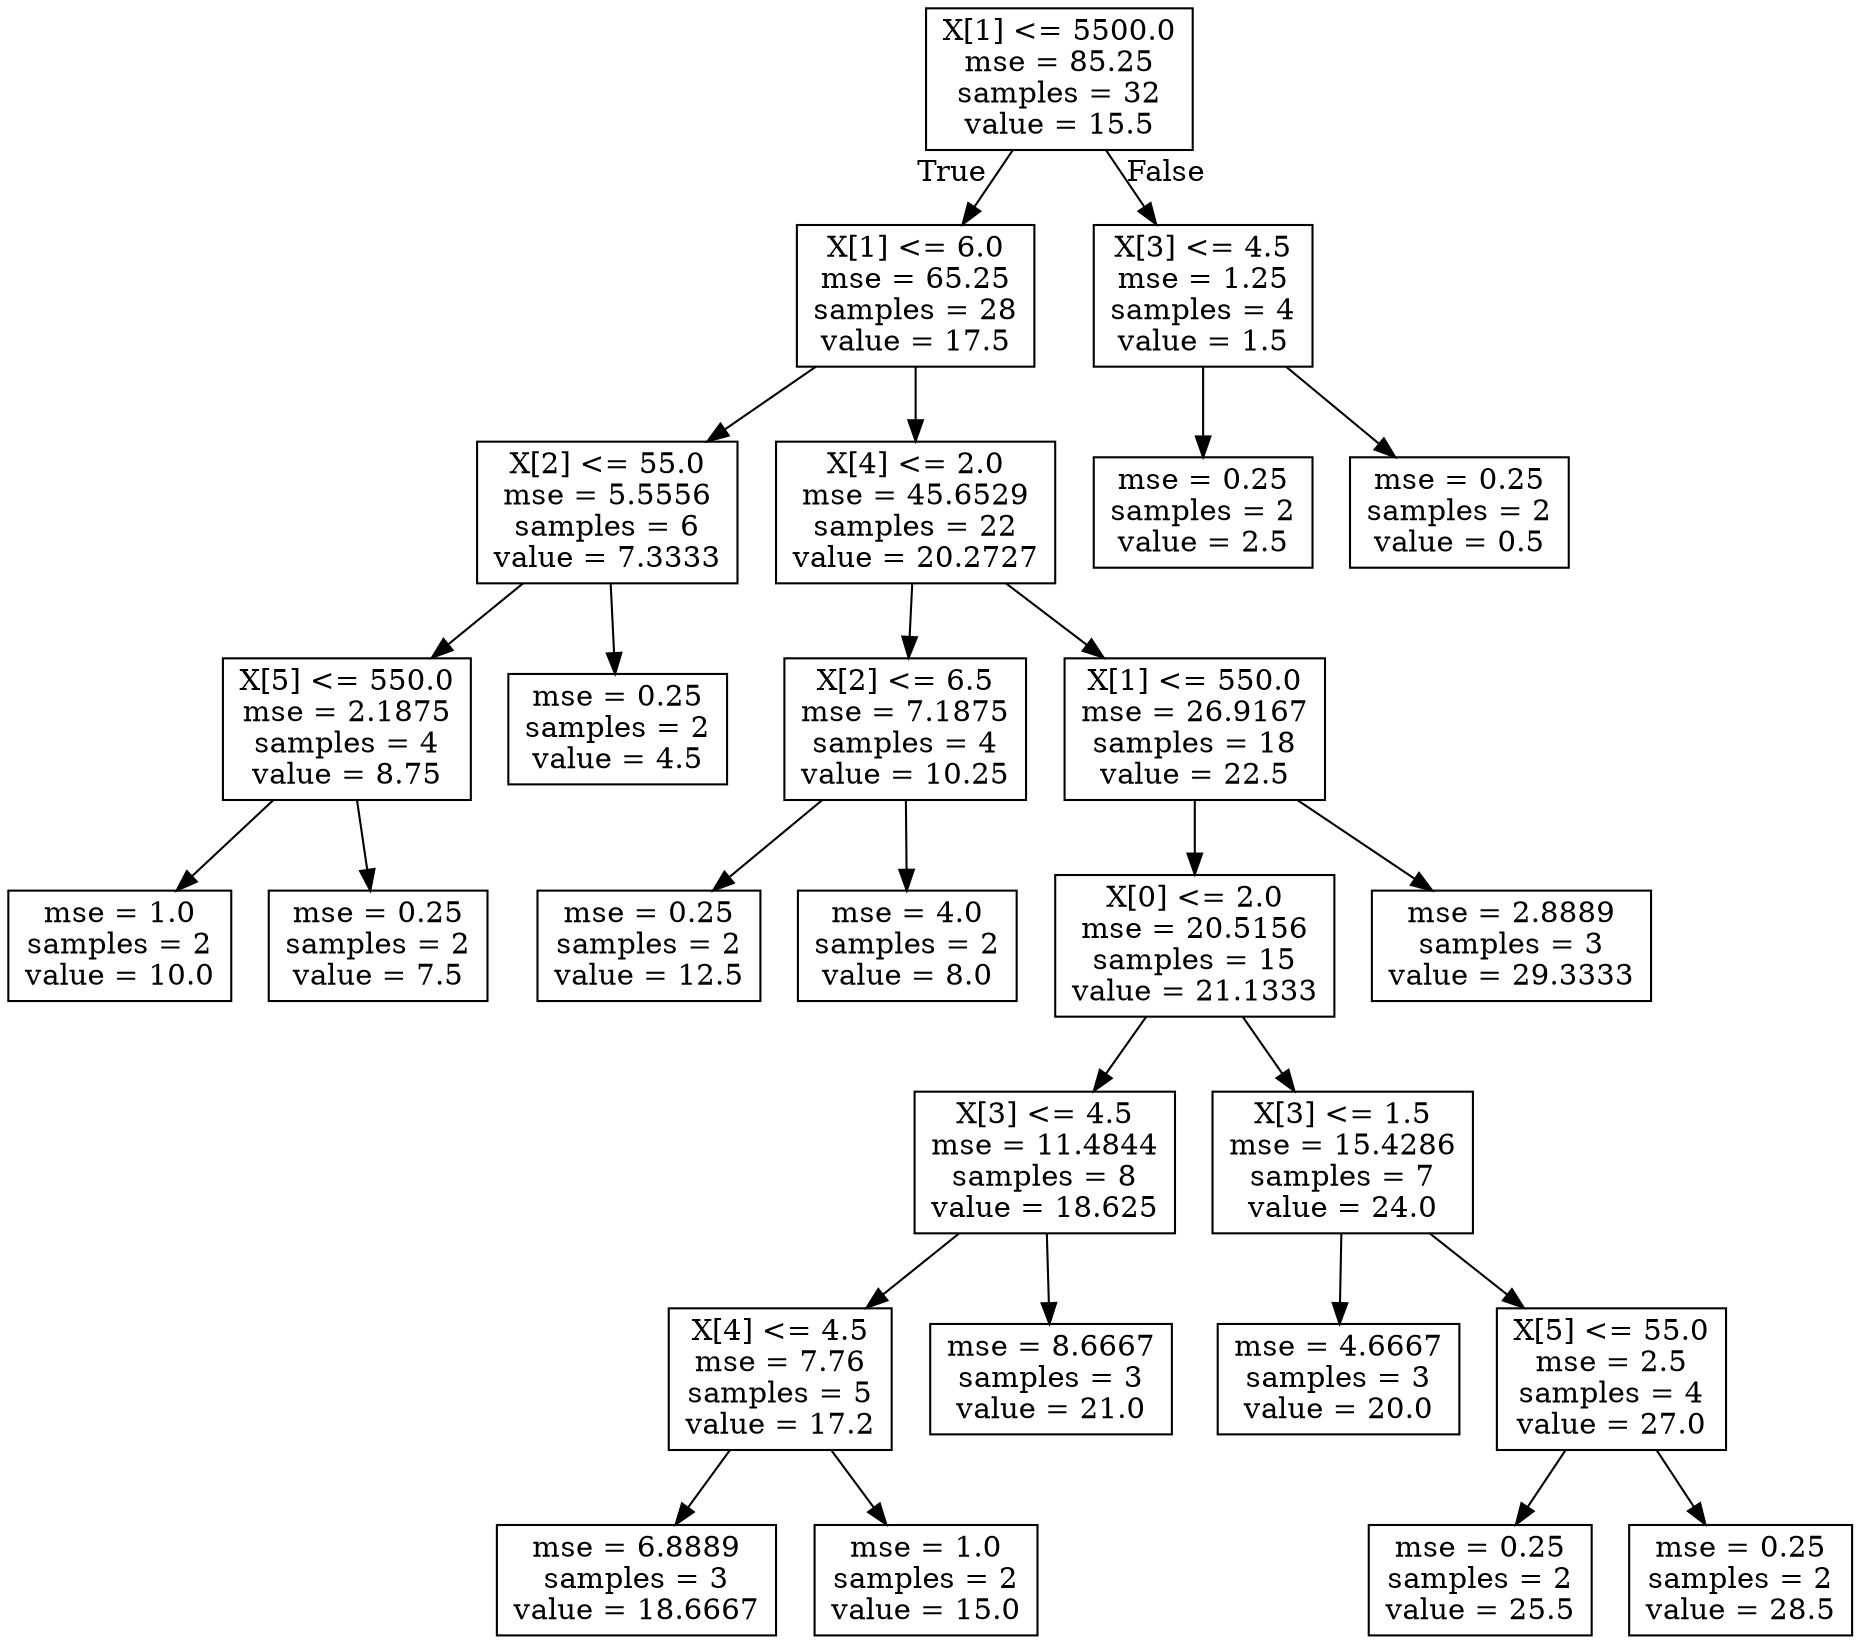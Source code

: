 digraph Tree {
node [shape=box] ;
0 [label="X[1] <= 5500.0\nmse = 85.25\nsamples = 32\nvalue = 15.5"] ;
1 [label="X[1] <= 6.0\nmse = 65.25\nsamples = 28\nvalue = 17.5"] ;
0 -> 1 [labeldistance=2.5, labelangle=45, headlabel="True"] ;
2 [label="X[2] <= 55.0\nmse = 5.5556\nsamples = 6\nvalue = 7.3333"] ;
1 -> 2 ;
3 [label="X[5] <= 550.0\nmse = 2.1875\nsamples = 4\nvalue = 8.75"] ;
2 -> 3 ;
4 [label="mse = 1.0\nsamples = 2\nvalue = 10.0"] ;
3 -> 4 ;
5 [label="mse = 0.25\nsamples = 2\nvalue = 7.5"] ;
3 -> 5 ;
6 [label="mse = 0.25\nsamples = 2\nvalue = 4.5"] ;
2 -> 6 ;
7 [label="X[4] <= 2.0\nmse = 45.6529\nsamples = 22\nvalue = 20.2727"] ;
1 -> 7 ;
8 [label="X[2] <= 6.5\nmse = 7.1875\nsamples = 4\nvalue = 10.25"] ;
7 -> 8 ;
9 [label="mse = 0.25\nsamples = 2\nvalue = 12.5"] ;
8 -> 9 ;
10 [label="mse = 4.0\nsamples = 2\nvalue = 8.0"] ;
8 -> 10 ;
11 [label="X[1] <= 550.0\nmse = 26.9167\nsamples = 18\nvalue = 22.5"] ;
7 -> 11 ;
12 [label="X[0] <= 2.0\nmse = 20.5156\nsamples = 15\nvalue = 21.1333"] ;
11 -> 12 ;
13 [label="X[3] <= 4.5\nmse = 11.4844\nsamples = 8\nvalue = 18.625"] ;
12 -> 13 ;
14 [label="X[4] <= 4.5\nmse = 7.76\nsamples = 5\nvalue = 17.2"] ;
13 -> 14 ;
15 [label="mse = 6.8889\nsamples = 3\nvalue = 18.6667"] ;
14 -> 15 ;
16 [label="mse = 1.0\nsamples = 2\nvalue = 15.0"] ;
14 -> 16 ;
17 [label="mse = 8.6667\nsamples = 3\nvalue = 21.0"] ;
13 -> 17 ;
18 [label="X[3] <= 1.5\nmse = 15.4286\nsamples = 7\nvalue = 24.0"] ;
12 -> 18 ;
19 [label="mse = 4.6667\nsamples = 3\nvalue = 20.0"] ;
18 -> 19 ;
20 [label="X[5] <= 55.0\nmse = 2.5\nsamples = 4\nvalue = 27.0"] ;
18 -> 20 ;
21 [label="mse = 0.25\nsamples = 2\nvalue = 25.5"] ;
20 -> 21 ;
22 [label="mse = 0.25\nsamples = 2\nvalue = 28.5"] ;
20 -> 22 ;
23 [label="mse = 2.8889\nsamples = 3\nvalue = 29.3333"] ;
11 -> 23 ;
24 [label="X[3] <= 4.5\nmse = 1.25\nsamples = 4\nvalue = 1.5"] ;
0 -> 24 [labeldistance=2.5, labelangle=-45, headlabel="False"] ;
25 [label="mse = 0.25\nsamples = 2\nvalue = 2.5"] ;
24 -> 25 ;
26 [label="mse = 0.25\nsamples = 2\nvalue = 0.5"] ;
24 -> 26 ;
}